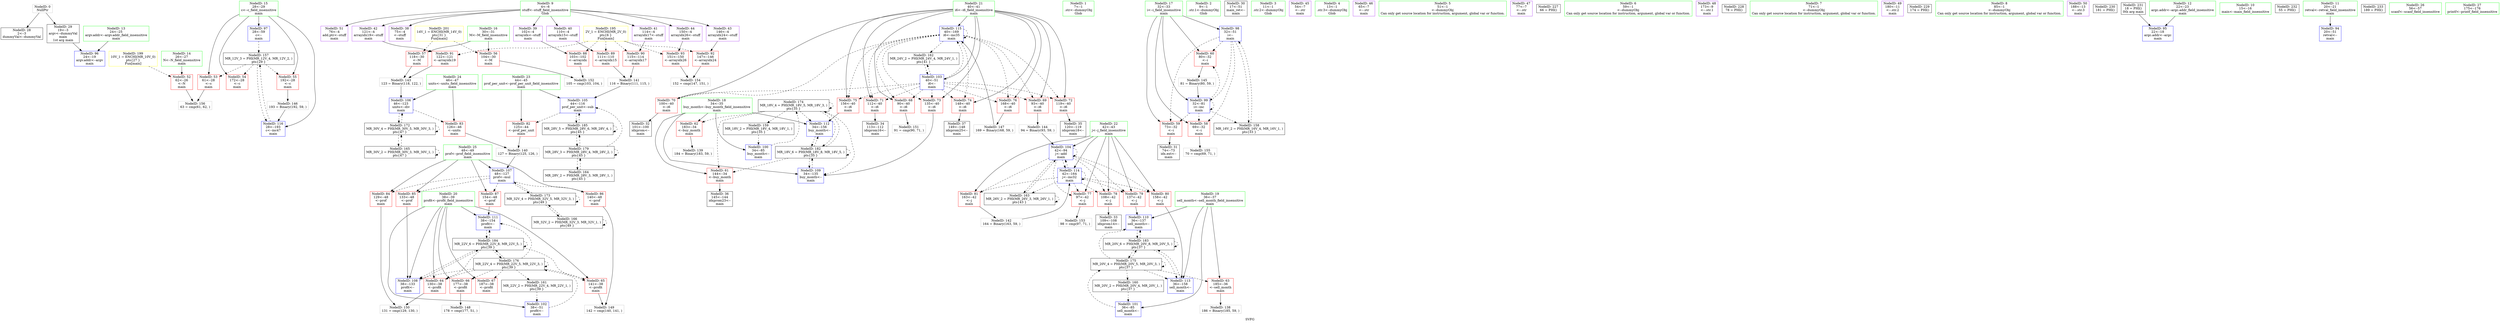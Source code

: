 digraph "SVFG" {
	label="SVFG";

	Node0x55cb81999e00 [shape=record,color=grey,label="{NodeID: 0\nNullPtr}"];
	Node0x55cb81999e00 -> Node0x55cb819b8d60[style=solid];
	Node0x55cb81999e00 -> Node0x55cb819b8df0[style=solid];
	Node0x55cb819b9e30 [shape=record,color=blue,label="{NodeID: 97\n28\<--59\nc\<--\nmain\n}"];
	Node0x55cb819b9e30 -> Node0x55cb819c7a70[style=dashed];
	Node0x55cb819992d0 [shape=record,color=green,label="{NodeID: 14\n26\<--27\nN\<--N_field_insensitive\nmain\n}"];
	Node0x55cb819992d0 -> Node0x55cb819bb0c0[style=solid];
	Node0x55cb819be8e0 [shape=record,color=blue,label="{NodeID: 111\n38\<--154\nprofit\<--\nmain\n}"];
	Node0x55cb819be8e0 -> Node0x55cb819d0570[style=dashed];
	Node0x55cb819b8d60 [shape=record,color=black,label="{NodeID: 28\n2\<--3\ndummyVal\<--dummyVal\n}"];
	Node0x55cb819b9880 [shape=record,color=purple,label="{NodeID: 42\n121\<--4\narrayidx19\<--stuff\nmain\n}"];
	Node0x55cb819b9880 -> Node0x55cb819bd070[style=solid];
	Node0x55cb819c0ac0 [shape=record,color=grey,label="{NodeID: 139\n184 = Binary(183, 59, )\n}"];
	Node0x55cb819bb400 [shape=record,color=red,label="{NodeID: 56\n104\<--30\n\<--M\nmain\n}"];
	Node0x55cb819bb400 -> Node0x55cb819c1e40[style=solid];
	Node0x55cb819c1fc0 [shape=record,color=grey,label="{NodeID: 153\n98 = cmp(97, 71, )\n}"];
	Node0x55cb819bbf60 [shape=record,color=red,label="{NodeID: 70\n100\<--40\n\<--i6\nmain\n}"];
	Node0x55cb819bbf60 -> Node0x55cb819b9060[style=solid];
	Node0x55cb819bcac0 [shape=record,color=red,label="{NodeID: 84\n129\<--48\n\<--prof\nmain\n}"];
	Node0x55cb819bcac0 -> Node0x55cb819c1b40[style=solid];
	Node0x55cb81998fc0 [shape=record,color=green,label="{NodeID: 1\n7\<--1\n.str\<--dummyObj\nGlob }"];
	Node0x55cb819b9f00 [shape=record,color=blue,label="{NodeID: 98\n32\<--51\ni\<--\nmain\n}"];
	Node0x55cb819b9f00 -> Node0x55cb819bb5a0[style=dashed];
	Node0x55cb819b9f00 -> Node0x55cb819bb670[style=dashed];
	Node0x55cb819b9f00 -> Node0x55cb819bb740[style=dashed];
	Node0x55cb819b9f00 -> Node0x55cb819b9fd0[style=dashed];
	Node0x55cb819b9f00 -> Node0x55cb819c7f70[style=dashed];
	Node0x55cb819993a0 [shape=record,color=green,label="{NodeID: 15\n28\<--29\nc\<--c_field_insensitive\nmain\n}"];
	Node0x55cb819993a0 -> Node0x55cb819bb190[style=solid];
	Node0x55cb819993a0 -> Node0x55cb819bb260[style=solid];
	Node0x55cb819993a0 -> Node0x55cb819bb330[style=solid];
	Node0x55cb819993a0 -> Node0x55cb819b9e30[style=solid];
	Node0x55cb819993a0 -> Node0x55cb819becf0[style=solid];
	Node0x55cb819be380 [shape=record,color=yellow,style=double,label="{NodeID: 195\n2V_1 = ENCHI(MR_2V_0)\npts\{6 \}\nFun[main]}"];
	Node0x55cb819be380 -> Node0x55cb819bce00[style=dashed];
	Node0x55cb819be380 -> Node0x55cb819bced0[style=dashed];
	Node0x55cb819be380 -> Node0x55cb819bcfa0[style=dashed];
	Node0x55cb819be380 -> Node0x55cb819bd070[style=dashed];
	Node0x55cb819be380 -> Node0x55cb819bd140[style=dashed];
	Node0x55cb819be380 -> Node0x55cb819bd210[style=dashed];
	Node0x55cb819be9b0 [shape=record,color=blue,label="{NodeID: 112\n34\<--156\nbuy_month\<--\nmain\n}"];
	Node0x55cb819be9b0 -> Node0x55cb819cff80[style=dashed];
	Node0x55cb819b8df0 [shape=record,color=black,label="{NodeID: 29\n19\<--3\nargv\<--dummyVal\nmain\n1st arg main }"];
	Node0x55cb819b8df0 -> Node0x55cb819b9d60[style=solid];
	Node0x55cb819b9950 [shape=record,color=purple,label="{NodeID: 43\n146\<--4\narrayidx24\<--stuff\nmain\n}"];
	Node0x55cb819b9950 -> Node0x55cb819bd140[style=solid];
	Node0x55cb819c0c40 [shape=record,color=grey,label="{NodeID: 140\n127 = Binary(125, 126, )\n}"];
	Node0x55cb819c0c40 -> Node0x55cb819be5a0[style=solid];
	Node0x55cb819bb4d0 [shape=record,color=red,label="{NodeID: 57\n118\<--30\n\<--M\nmain\n}"];
	Node0x55cb819bb4d0 -> Node0x55cb819c10c0[style=solid];
	Node0x55cb819c2140 [shape=record,color=grey,label="{NodeID: 154\n152 = cmp(147, 151, )\n}"];
	Node0x55cb819bc030 [shape=record,color=red,label="{NodeID: 71\n112\<--40\n\<--i6\nmain\n}"];
	Node0x55cb819bc030 -> Node0x55cb819b9200[style=solid];
	Node0x55cb819bcb90 [shape=record,color=red,label="{NodeID: 85\n133\<--48\n\<--prof\nmain\n}"];
	Node0x55cb819bcb90 -> Node0x55cb819be670[style=solid];
	Node0x55cb8199a240 [shape=record,color=green,label="{NodeID: 2\n9\<--1\n.str.1\<--dummyObj\nGlob }"];
	Node0x55cb819cff80 [shape=record,color=black,label="{NodeID: 182\nMR_18V_6 = PHI(MR_18V_8, MR_18V_5, )\npts\{35 \}\n}"];
	Node0x55cb819cff80 -> Node0x55cb819bb810[style=dashed];
	Node0x55cb819cff80 -> Node0x55cb819be740[style=dashed];
	Node0x55cb819cff80 -> Node0x55cb819be9b0[style=dashed];
	Node0x55cb819cff80 -> Node0x55cb819ccf70[style=dashed];
	Node0x55cb819cff80 -> Node0x55cb819cff80[style=dashed];
	Node0x55cb819b9fd0 [shape=record,color=blue,label="{NodeID: 99\n32\<--81\ni\<--inc\nmain\n}"];
	Node0x55cb819b9fd0 -> Node0x55cb819bb5a0[style=dashed];
	Node0x55cb819b9fd0 -> Node0x55cb819bb670[style=dashed];
	Node0x55cb819b9fd0 -> Node0x55cb819bb740[style=dashed];
	Node0x55cb819b9fd0 -> Node0x55cb819b9fd0[style=dashed];
	Node0x55cb819b9fd0 -> Node0x55cb819c7f70[style=dashed];
	Node0x55cb819b8730 [shape=record,color=green,label="{NodeID: 16\n30\<--31\nM\<--M_field_insensitive\nmain\n}"];
	Node0x55cb819b8730 -> Node0x55cb819bb400[style=solid];
	Node0x55cb819b8730 -> Node0x55cb819bb4d0[style=solid];
	Node0x55cb819bea80 [shape=record,color=blue,label="{NodeID: 113\n36\<--158\nsell_month\<--\nmain\n}"];
	Node0x55cb819bea80 -> Node0x55cb819d0070[style=dashed];
	Node0x55cb819b8ec0 [shape=record,color=black,label="{NodeID: 30\n17\<--51\nmain_ret\<--\nmain\n}"];
	Node0x55cb819b9a20 [shape=record,color=purple,label="{NodeID: 44\n150\<--4\narrayidx26\<--stuff\nmain\n}"];
	Node0x55cb819b9a20 -> Node0x55cb819bd210[style=solid];
	Node0x55cb819c0dc0 [shape=record,color=grey,label="{NodeID: 141\n116 = Binary(111, 115, )\n}"];
	Node0x55cb819c0dc0 -> Node0x55cb819ba4b0[style=solid];
	Node0x55cb819bb5a0 [shape=record,color=red,label="{NodeID: 58\n69\<--32\n\<--i\nmain\n}"];
	Node0x55cb819bb5a0 -> Node0x55cb819c22c0[style=solid];
	Node0x55cb819c22c0 [shape=record,color=grey,label="{NodeID: 155\n70 = cmp(69, 71, )\n}"];
	Node0x55cb819bc100 [shape=record,color=red,label="{NodeID: 72\n119\<--40\n\<--i6\nmain\n}"];
	Node0x55cb819bc100 -> Node0x55cb819b92d0[style=solid];
	Node0x55cb819bcc60 [shape=record,color=red,label="{NodeID: 86\n140\<--48\n\<--prof\nmain\n}"];
	Node0x55cb819bcc60 -> Node0x55cb819c19c0[style=solid];
	Node0x55cb81998b70 [shape=record,color=green,label="{NodeID: 3\n11\<--1\n.str.2\<--dummyObj\nGlob }"];
	Node0x55cb819d0070 [shape=record,color=black,label="{NodeID: 183\nMR_20V_6 = PHI(MR_20V_8, MR_20V_5, )\npts\{37 \}\n}"];
	Node0x55cb819d0070 -> Node0x55cb819be810[style=dashed];
	Node0x55cb819d0070 -> Node0x55cb819bea80[style=dashed];
	Node0x55cb819d0070 -> Node0x55cb819cd470[style=dashed];
	Node0x55cb819d0070 -> Node0x55cb819d0070[style=dashed];
	Node0x55cb819ba0a0 [shape=record,color=blue,label="{NodeID: 100\n34\<--85\nbuy_month\<--\nmain\n}"];
	Node0x55cb819ba0a0 -> Node0x55cb819ccf70[style=dashed];
	Node0x55cb819b8800 [shape=record,color=green,label="{NodeID: 17\n32\<--33\ni\<--i_field_insensitive\nmain\n}"];
	Node0x55cb819b8800 -> Node0x55cb819bb5a0[style=solid];
	Node0x55cb819b8800 -> Node0x55cb819bb670[style=solid];
	Node0x55cb819b8800 -> Node0x55cb819bb740[style=solid];
	Node0x55cb819b8800 -> Node0x55cb819b9f00[style=solid];
	Node0x55cb819b8800 -> Node0x55cb819b9fd0[style=solid];
	Node0x55cb819beb50 [shape=record,color=blue,label="{NodeID: 114\n42\<--164\nj\<--inc32\nmain\n}"];
	Node0x55cb819beb50 -> Node0x55cb819bc510[style=dashed];
	Node0x55cb819beb50 -> Node0x55cb819bc5e0[style=dashed];
	Node0x55cb819beb50 -> Node0x55cb819bc6b0[style=dashed];
	Node0x55cb819beb50 -> Node0x55cb819bc780[style=dashed];
	Node0x55cb819beb50 -> Node0x55cb819bc850[style=dashed];
	Node0x55cb819beb50 -> Node0x55cb819ba3e0[style=dashed];
	Node0x55cb819beb50 -> Node0x55cb819beb50[style=dashed];
	Node0x55cb819beb50 -> Node0x55cb819c9870[style=dashed];
	Node0x55cb819b8f90 [shape=record,color=black,label="{NodeID: 31\n74\<--73\nidx.ext\<--\nmain\n}"];
	Node0x55cb819b9af0 [shape=record,color=purple,label="{NodeID: 45\n54\<--7\n\<--.str\nmain\n}"];
	Node0x55cb819c0f40 [shape=record,color=grey,label="{NodeID: 142\n164 = Binary(163, 59, )\n}"];
	Node0x55cb819c0f40 -> Node0x55cb819beb50[style=solid];
	Node0x55cb819bb670 [shape=record,color=red,label="{NodeID: 59\n73\<--32\n\<--i\nmain\n}"];
	Node0x55cb819bb670 -> Node0x55cb819b8f90[style=solid];
	Node0x55cb819c2440 [shape=record,color=grey,label="{NodeID: 156\n63 = cmp(61, 62, )\n}"];
	Node0x55cb819bc1d0 [shape=record,color=red,label="{NodeID: 73\n135\<--40\n\<--i6\nmain\n}"];
	Node0x55cb819bc1d0 -> Node0x55cb819be740[style=solid];
	Node0x55cb819bcd30 [shape=record,color=red,label="{NodeID: 87\n154\<--48\n\<--prof\nmain\n}"];
	Node0x55cb819bcd30 -> Node0x55cb819be8e0[style=solid];
	Node0x55cb81999c60 [shape=record,color=green,label="{NodeID: 4\n13\<--1\n.str.3\<--dummyObj\nGlob }"];
	Node0x55cb819d0570 [shape=record,color=black,label="{NodeID: 184\nMR_22V_6 = PHI(MR_22V_8, MR_22V_5, )\npts\{39 \}\n}"];
	Node0x55cb819d0570 -> Node0x55cb819bba80[style=dashed];
	Node0x55cb819d0570 -> Node0x55cb819bbb50[style=dashed];
	Node0x55cb819d0570 -> Node0x55cb819be670[style=dashed];
	Node0x55cb819d0570 -> Node0x55cb819be8e0[style=dashed];
	Node0x55cb819d0570 -> Node0x55cb819cd970[style=dashed];
	Node0x55cb819d0570 -> Node0x55cb819d0570[style=dashed];
	Node0x55cb819ba170 [shape=record,color=blue,label="{NodeID: 101\n36\<--85\nsell_month\<--\nmain\n}"];
	Node0x55cb819ba170 -> Node0x55cb819cd470[style=dashed];
	Node0x55cb8199a300 [shape=record,color=green,label="{NodeID: 18\n34\<--35\nbuy_month\<--buy_month_field_insensitive\nmain\n}"];
	Node0x55cb8199a300 -> Node0x55cb819bb810[style=solid];
	Node0x55cb8199a300 -> Node0x55cb819bb8e0[style=solid];
	Node0x55cb8199a300 -> Node0x55cb819ba0a0[style=solid];
	Node0x55cb8199a300 -> Node0x55cb819be740[style=solid];
	Node0x55cb8199a300 -> Node0x55cb819be9b0[style=solid];
	Node0x55cb819bec20 [shape=record,color=blue,label="{NodeID: 115\n40\<--169\ni6\<--inc35\nmain\n}"];
	Node0x55cb819bec20 -> Node0x55cb819bbdc0[style=dashed];
	Node0x55cb819bec20 -> Node0x55cb819bbe90[style=dashed];
	Node0x55cb819bec20 -> Node0x55cb819bbf60[style=dashed];
	Node0x55cb819bec20 -> Node0x55cb819bc030[style=dashed];
	Node0x55cb819bec20 -> Node0x55cb819bc100[style=dashed];
	Node0x55cb819bec20 -> Node0x55cb819bc1d0[style=dashed];
	Node0x55cb819bec20 -> Node0x55cb819bc2a0[style=dashed];
	Node0x55cb819bec20 -> Node0x55cb819bc370[style=dashed];
	Node0x55cb819bec20 -> Node0x55cb819bc440[style=dashed];
	Node0x55cb819bec20 -> Node0x55cb819bec20[style=dashed];
	Node0x55cb819bec20 -> Node0x55cb819c9370[style=dashed];
	Node0x55cb819b9060 [shape=record,color=black,label="{NodeID: 32\n101\<--100\nidxprom\<--\nmain\n}"];
	Node0x55cb819b9bc0 [shape=record,color=purple,label="{NodeID: 46\n65\<--7\n\<--.str\nmain\n}"];
	Node0x55cb819c10c0 [shape=record,color=grey,label="{NodeID: 143\n123 = Binary(118, 122, )\n}"];
	Node0x55cb819c10c0 -> Node0x55cb819be4d0[style=solid];
	Node0x55cb819bb740 [shape=record,color=red,label="{NodeID: 60\n80\<--32\n\<--i\nmain\n}"];
	Node0x55cb819bb740 -> Node0x55cb819c13c0[style=solid];
	Node0x55cb819c7a70 [shape=record,color=black,label="{NodeID: 157\nMR_12V_3 = PHI(MR_12V_4, MR_12V_2, )\npts\{29 \}\n}"];
	Node0x55cb819c7a70 -> Node0x55cb819bb190[style=dashed];
	Node0x55cb819c7a70 -> Node0x55cb819bb260[style=dashed];
	Node0x55cb819c7a70 -> Node0x55cb819bb330[style=dashed];
	Node0x55cb819c7a70 -> Node0x55cb819becf0[style=dashed];
	Node0x55cb819bc2a0 [shape=record,color=red,label="{NodeID: 74\n148\<--40\n\<--i6\nmain\n}"];
	Node0x55cb819bc2a0 -> Node0x55cb819b9470[style=solid];
	Node0x55cb819bce00 [shape=record,color=red,label="{NodeID: 88\n103\<--102\n\<--arrayidx\nmain\n}"];
	Node0x55cb819bce00 -> Node0x55cb819c1e40[style=solid];
	Node0x55cb81999cf0 [shape=record,color=green,label="{NodeID: 5\n51\<--1\n\<--dummyObj\nCan only get source location for instruction, argument, global var or function.}"];
	Node0x55cb819d0a70 [shape=record,color=black,label="{NodeID: 185\nMR_28V_5 = PHI(MR_28V_6, MR_28V_4, )\npts\{45 \}\n}"];
	Node0x55cb819d0a70 -> Node0x55cb819ba4b0[style=dashed];
	Node0x55cb819d0a70 -> Node0x55cb819ce870[style=dashed];
	Node0x55cb819d0a70 -> Node0x55cb819d0a70[style=dashed];
	Node0x55cb819ba240 [shape=record,color=blue,label="{NodeID: 102\n38\<--51\nprofit\<--\nmain\n}"];
	Node0x55cb819ba240 -> Node0x55cb819cd970[style=dashed];
	Node0x55cb8199a3d0 [shape=record,color=green,label="{NodeID: 19\n36\<--37\nsell_month\<--sell_month_field_insensitive\nmain\n}"];
	Node0x55cb8199a3d0 -> Node0x55cb819bb9b0[style=solid];
	Node0x55cb8199a3d0 -> Node0x55cb819ba170[style=solid];
	Node0x55cb8199a3d0 -> Node0x55cb819be810[style=solid];
	Node0x55cb8199a3d0 -> Node0x55cb819bea80[style=solid];
	Node0x55cb819d5a30 [shape=record,color=yellow,style=double,label="{NodeID: 199\n10V_1 = ENCHI(MR_10V_0)\npts\{27 \}\nFun[main]}"];
	Node0x55cb819d5a30 -> Node0x55cb819bb0c0[style=dashed];
	Node0x55cb819becf0 [shape=record,color=blue,label="{NodeID: 116\n28\<--193\nc\<--inc47\nmain\n}"];
	Node0x55cb819becf0 -> Node0x55cb819c7a70[style=dashed];
	Node0x55cb819b9130 [shape=record,color=black,label="{NodeID: 33\n109\<--108\nidxprom14\<--\nmain\n}"];
	Node0x55cb819b9c90 [shape=record,color=purple,label="{NodeID: 47\n77\<--7\n\<--.str\nmain\n}"];
	Node0x55cb817efcd0 [shape=record,color=black,label="{NodeID: 227\n66 = PHI()\n}"];
	Node0x55cb819c1240 [shape=record,color=grey,label="{NodeID: 144\n94 = Binary(93, 59, )\n}"];
	Node0x55cb819c1240 -> Node0x55cb819ba3e0[style=solid];
	Node0x55cb819bb810 [shape=record,color=red,label="{NodeID: 61\n144\<--34\n\<--buy_month\nmain\n}"];
	Node0x55cb819bb810 -> Node0x55cb819b93a0[style=solid];
	Node0x55cb819c7f70 [shape=record,color=black,label="{NodeID: 158\nMR_16V_2 = PHI(MR_16V_4, MR_16V_1, )\npts\{33 \}\n}"];
	Node0x55cb819c7f70 -> Node0x55cb819b9f00[style=dashed];
	Node0x55cb819bc370 [shape=record,color=red,label="{NodeID: 75\n156\<--40\n\<--i6\nmain\n}"];
	Node0x55cb819bc370 -> Node0x55cb819be9b0[style=solid];
	Node0x55cb819cc570 [shape=record,color=black,label="{NodeID: 172\nMR_30V_4 = PHI(MR_30V_5, MR_30V_3, )\npts\{47 \}\n}"];
	Node0x55cb819cc570 -> Node0x55cb819be4d0[style=dashed];
	Node0x55cb819cc570 -> Node0x55cb819ca270[style=dashed];
	Node0x55cb819cc570 -> Node0x55cb819cc570[style=dashed];
	Node0x55cb819bced0 [shape=record,color=red,label="{NodeID: 89\n111\<--110\n\<--arrayidx15\nmain\n}"];
	Node0x55cb819bced0 -> Node0x55cb819c0dc0[style=solid];
	Node0x55cb819b83b0 [shape=record,color=green,label="{NodeID: 6\n59\<--1\n\<--dummyObj\nCan only get source location for instruction, argument, global var or function.}"];
	Node0x55cb819ba310 [shape=record,color=blue,label="{NodeID: 103\n40\<--51\ni6\<--\nmain\n}"];
	Node0x55cb819ba310 -> Node0x55cb819bbdc0[style=dashed];
	Node0x55cb819ba310 -> Node0x55cb819bbe90[style=dashed];
	Node0x55cb819ba310 -> Node0x55cb819bbf60[style=dashed];
	Node0x55cb819ba310 -> Node0x55cb819bc030[style=dashed];
	Node0x55cb819ba310 -> Node0x55cb819bc100[style=dashed];
	Node0x55cb819ba310 -> Node0x55cb819bc1d0[style=dashed];
	Node0x55cb819ba310 -> Node0x55cb819bc2a0[style=dashed];
	Node0x55cb819ba310 -> Node0x55cb819bc370[style=dashed];
	Node0x55cb819ba310 -> Node0x55cb819bc440[style=dashed];
	Node0x55cb819ba310 -> Node0x55cb819bec20[style=dashed];
	Node0x55cb819ba310 -> Node0x55cb819c9370[style=dashed];
	Node0x55cb8199a4a0 [shape=record,color=green,label="{NodeID: 20\n38\<--39\nprofit\<--profit_field_insensitive\nmain\n}"];
	Node0x55cb8199a4a0 -> Node0x55cb819bba80[style=solid];
	Node0x55cb8199a4a0 -> Node0x55cb819bbb50[style=solid];
	Node0x55cb8199a4a0 -> Node0x55cb819bbc20[style=solid];
	Node0x55cb8199a4a0 -> Node0x55cb819bbcf0[style=solid];
	Node0x55cb8199a4a0 -> Node0x55cb819ba240[style=solid];
	Node0x55cb8199a4a0 -> Node0x55cb819be670[style=solid];
	Node0x55cb8199a4a0 -> Node0x55cb819be8e0[style=solid];
	Node0x55cb819b9200 [shape=record,color=black,label="{NodeID: 34\n113\<--112\nidxprom16\<--\nmain\n}"];
	Node0x55cb819bad80 [shape=record,color=purple,label="{NodeID: 48\n173\<--9\n\<--.str.1\nmain\n}"];
	Node0x55cb819e2d50 [shape=record,color=black,label="{NodeID: 228\n78 = PHI()\n}"];
	Node0x55cb819c13c0 [shape=record,color=grey,label="{NodeID: 145\n81 = Binary(80, 59, )\n}"];
	Node0x55cb819c13c0 -> Node0x55cb819b9fd0[style=solid];
	Node0x55cb819bb8e0 [shape=record,color=red,label="{NodeID: 62\n183\<--34\n\<--buy_month\nmain\n}"];
	Node0x55cb819bb8e0 -> Node0x55cb819c0ac0[style=solid];
	Node0x55cb819c8470 [shape=record,color=black,label="{NodeID: 159\nMR_18V_2 = PHI(MR_18V_4, MR_18V_1, )\npts\{35 \}\n}"];
	Node0x55cb819c8470 -> Node0x55cb819ba0a0[style=dashed];
	Node0x55cb819bc440 [shape=record,color=red,label="{NodeID: 76\n168\<--40\n\<--i6\nmain\n}"];
	Node0x55cb819bc440 -> Node0x55cb819c16c0[style=solid];
	Node0x55cb819cca70 [shape=record,color=black,label="{NodeID: 173\nMR_32V_4 = PHI(MR_32V_5, MR_32V_3, )\npts\{49 \}\n}"];
	Node0x55cb819cca70 -> Node0x55cb819be5a0[style=dashed];
	Node0x55cb819cca70 -> Node0x55cb819ca770[style=dashed];
	Node0x55cb819cca70 -> Node0x55cb819cca70[style=dashed];
	Node0x55cb819bcfa0 [shape=record,color=red,label="{NodeID: 90\n115\<--114\n\<--arrayidx17\nmain\n}"];
	Node0x55cb819bcfa0 -> Node0x55cb819c0dc0[style=solid];
	Node0x55cb819b8440 [shape=record,color=green,label="{NodeID: 7\n71\<--1\n\<--dummyObj\nCan only get source location for instruction, argument, global var or function.}"];
	Node0x55cb819ba3e0 [shape=record,color=blue,label="{NodeID: 104\n42\<--94\nj\<--add\nmain\n}"];
	Node0x55cb819ba3e0 -> Node0x55cb819bc510[style=dashed];
	Node0x55cb819ba3e0 -> Node0x55cb819bc5e0[style=dashed];
	Node0x55cb819ba3e0 -> Node0x55cb819bc6b0[style=dashed];
	Node0x55cb819ba3e0 -> Node0x55cb819bc780[style=dashed];
	Node0x55cb819ba3e0 -> Node0x55cb819bc850[style=dashed];
	Node0x55cb819ba3e0 -> Node0x55cb819ba3e0[style=dashed];
	Node0x55cb819ba3e0 -> Node0x55cb819beb50[style=dashed];
	Node0x55cb819ba3e0 -> Node0x55cb819c9870[style=dashed];
	Node0x55cb81999fa0 [shape=record,color=green,label="{NodeID: 21\n40\<--41\ni6\<--i6_field_insensitive\nmain\n}"];
	Node0x55cb81999fa0 -> Node0x55cb819bbdc0[style=solid];
	Node0x55cb81999fa0 -> Node0x55cb819bbe90[style=solid];
	Node0x55cb81999fa0 -> Node0x55cb819bbf60[style=solid];
	Node0x55cb81999fa0 -> Node0x55cb819bc030[style=solid];
	Node0x55cb81999fa0 -> Node0x55cb819bc100[style=solid];
	Node0x55cb81999fa0 -> Node0x55cb819bc1d0[style=solid];
	Node0x55cb81999fa0 -> Node0x55cb819bc2a0[style=solid];
	Node0x55cb81999fa0 -> Node0x55cb819bc370[style=solid];
	Node0x55cb81999fa0 -> Node0x55cb819bc440[style=solid];
	Node0x55cb81999fa0 -> Node0x55cb819ba310[style=solid];
	Node0x55cb81999fa0 -> Node0x55cb819bec20[style=solid];
	Node0x55cb819d5bf0 [shape=record,color=yellow,style=double,label="{NodeID: 201\n14V_1 = ENCHI(MR_14V_0)\npts\{31 \}\nFun[main]}"];
	Node0x55cb819d5bf0 -> Node0x55cb819bb400[style=dashed];
	Node0x55cb819d5bf0 -> Node0x55cb819bb4d0[style=dashed];
	Node0x55cb819b92d0 [shape=record,color=black,label="{NodeID: 35\n120\<--119\nidxprom18\<--\nmain\n}"];
	Node0x55cb819bae50 [shape=record,color=purple,label="{NodeID: 49\n180\<--11\n\<--.str.2\nmain\n}"];
	Node0x55cb819e2e50 [shape=record,color=black,label="{NodeID: 229\n174 = PHI()\n}"];
	Node0x55cb819c1540 [shape=record,color=grey,label="{NodeID: 146\n193 = Binary(192, 59, )\n}"];
	Node0x55cb819c1540 -> Node0x55cb819becf0[style=solid];
	Node0x55cb819bb9b0 [shape=record,color=red,label="{NodeID: 63\n185\<--36\n\<--sell_month\nmain\n}"];
	Node0x55cb819bb9b0 -> Node0x55cb819c0980[style=solid];
	Node0x55cb819c8970 [shape=record,color=black,label="{NodeID: 160\nMR_20V_2 = PHI(MR_20V_4, MR_20V_1, )\npts\{37 \}\n}"];
	Node0x55cb819c8970 -> Node0x55cb819ba170[style=dashed];
	Node0x55cb819bc510 [shape=record,color=red,label="{NodeID: 77\n97\<--42\n\<--j\nmain\n}"];
	Node0x55cb819bc510 -> Node0x55cb819c1fc0[style=solid];
	Node0x55cb819ccf70 [shape=record,color=black,label="{NodeID: 174\nMR_18V_4 = PHI(MR_18V_5, MR_18V_3, )\npts\{35 \}\n}"];
	Node0x55cb819ccf70 -> Node0x55cb819bb810[style=dashed];
	Node0x55cb819ccf70 -> Node0x55cb819bb8e0[style=dashed];
	Node0x55cb819ccf70 -> Node0x55cb819be740[style=dashed];
	Node0x55cb819ccf70 -> Node0x55cb819be9b0[style=dashed];
	Node0x55cb819ccf70 -> Node0x55cb819c8470[style=dashed];
	Node0x55cb819ccf70 -> Node0x55cb819ccf70[style=dashed];
	Node0x55cb819ccf70 -> Node0x55cb819cff80[style=dashed];
	Node0x55cb819bd070 [shape=record,color=red,label="{NodeID: 91\n122\<--121\n\<--arrayidx19\nmain\n}"];
	Node0x55cb819bd070 -> Node0x55cb819c10c0[style=solid];
	Node0x55cb8199a5a0 [shape=record,color=green,label="{NodeID: 8\n85\<--1\n\<--dummyObj\nCan only get source location for instruction, argument, global var or function.}"];
	Node0x55cb819ba4b0 [shape=record,color=blue,label="{NodeID: 105\n44\<--116\nprof_per_unit\<--sub\nmain\n}"];
	Node0x55cb819ba4b0 -> Node0x55cb819bc920[style=dashed];
	Node0x55cb819ba4b0 -> Node0x55cb819d0a70[style=dashed];
	Node0x55cb8199a070 [shape=record,color=green,label="{NodeID: 22\n42\<--43\nj\<--j_field_insensitive\nmain\n}"];
	Node0x55cb8199a070 -> Node0x55cb819bc510[style=solid];
	Node0x55cb8199a070 -> Node0x55cb819bc5e0[style=solid];
	Node0x55cb8199a070 -> Node0x55cb819bc6b0[style=solid];
	Node0x55cb8199a070 -> Node0x55cb819bc780[style=solid];
	Node0x55cb8199a070 -> Node0x55cb819bc850[style=solid];
	Node0x55cb8199a070 -> Node0x55cb819ba3e0[style=solid];
	Node0x55cb8199a070 -> Node0x55cb819beb50[style=solid];
	Node0x55cb819b93a0 [shape=record,color=black,label="{NodeID: 36\n145\<--144\nidxprom23\<--\nmain\n}"];
	Node0x55cb819baf20 [shape=record,color=purple,label="{NodeID: 50\n188\<--13\n\<--.str.3\nmain\n}"];
	Node0x55cb819e2f50 [shape=record,color=black,label="{NodeID: 230\n181 = PHI()\n}"];
	Node0x55cb819c16c0 [shape=record,color=grey,label="{NodeID: 147\n169 = Binary(168, 59, )\n}"];
	Node0x55cb819c16c0 -> Node0x55cb819bec20[style=solid];
	Node0x55cb819bba80 [shape=record,color=red,label="{NodeID: 64\n130\<--38\n\<--profit\nmain\n}"];
	Node0x55cb819bba80 -> Node0x55cb819c1b40[style=solid];
	Node0x55cb819c8e70 [shape=record,color=black,label="{NodeID: 161\nMR_22V_2 = PHI(MR_22V_4, MR_22V_1, )\npts\{39 \}\n}"];
	Node0x55cb819c8e70 -> Node0x55cb819ba240[style=dashed];
	Node0x55cb819bc5e0 [shape=record,color=red,label="{NodeID: 78\n108\<--42\n\<--j\nmain\n}"];
	Node0x55cb819bc5e0 -> Node0x55cb819b9130[style=solid];
	Node0x55cb819cd470 [shape=record,color=black,label="{NodeID: 175\nMR_20V_4 = PHI(MR_20V_5, MR_20V_3, )\npts\{37 \}\n}"];
	Node0x55cb819cd470 -> Node0x55cb819bb9b0[style=dashed];
	Node0x55cb819cd470 -> Node0x55cb819be810[style=dashed];
	Node0x55cb819cd470 -> Node0x55cb819bea80[style=dashed];
	Node0x55cb819cd470 -> Node0x55cb819c8970[style=dashed];
	Node0x55cb819cd470 -> Node0x55cb819cd470[style=dashed];
	Node0x55cb819cd470 -> Node0x55cb819d0070[style=dashed];
	Node0x55cb819bd140 [shape=record,color=red,label="{NodeID: 92\n147\<--146\n\<--arrayidx24\nmain\n}"];
	Node0x55cb819bd140 -> Node0x55cb819c2140[style=solid];
	Node0x55cb8199a630 [shape=record,color=green,label="{NodeID: 9\n4\<--6\nstuff\<--stuff_field_insensitive\nGlob }"];
	Node0x55cb8199a630 -> Node0x55cb819b9540[style=solid];
	Node0x55cb8199a630 -> Node0x55cb819b9610[style=solid];
	Node0x55cb8199a630 -> Node0x55cb819b96e0[style=solid];
	Node0x55cb8199a630 -> Node0x55cb819b97b0[style=solid];
	Node0x55cb8199a630 -> Node0x55cb819b9880[style=solid];
	Node0x55cb8199a630 -> Node0x55cb819b9950[style=solid];
	Node0x55cb8199a630 -> Node0x55cb819b9a20[style=solid];
	Node0x55cb8199a630 -> Node0x55cb819baff0[style=solid];
	Node0x55cb819be4d0 [shape=record,color=blue,label="{NodeID: 106\n46\<--123\nunits\<--div\nmain\n}"];
	Node0x55cb819be4d0 -> Node0x55cb819bc9f0[style=dashed];
	Node0x55cb819be4d0 -> Node0x55cb819cc570[style=dashed];
	Node0x55cb8199a140 [shape=record,color=green,label="{NodeID: 23\n44\<--45\nprof_per_unit\<--prof_per_unit_field_insensitive\nmain\n}"];
	Node0x55cb8199a140 -> Node0x55cb819bc920[style=solid];
	Node0x55cb8199a140 -> Node0x55cb819ba4b0[style=solid];
	Node0x55cb819b9470 [shape=record,color=black,label="{NodeID: 37\n149\<--148\nidxprom25\<--\nmain\n}"];
	Node0x55cb819baff0 [shape=record,color=purple,label="{NodeID: 51\n76\<--4\nadd.ptr\<--stuff\nmain\n}"];
	Node0x55cb819e3050 [shape=record,color=black,label="{NodeID: 231\n18 = PHI()\n0th arg main }"];
	Node0x55cb819e3050 -> Node0x55cb819bd3b0[style=solid];
	Node0x55cb819c1840 [shape=record,color=grey,label="{NodeID: 148\n178 = cmp(177, 51, )\n}"];
	Node0x55cb819bbb50 [shape=record,color=red,label="{NodeID: 65\n141\<--38\n\<--profit\nmain\n}"];
	Node0x55cb819bbb50 -> Node0x55cb819c19c0[style=solid];
	Node0x55cb819c9370 [shape=record,color=black,label="{NodeID: 162\nMR_24V_2 = PHI(MR_24V_4, MR_24V_1, )\npts\{41 \}\n}"];
	Node0x55cb819c9370 -> Node0x55cb819ba310[style=dashed];
	Node0x55cb819bc6b0 [shape=record,color=red,label="{NodeID: 79\n137\<--42\n\<--j\nmain\n}"];
	Node0x55cb819bc6b0 -> Node0x55cb819be810[style=solid];
	Node0x55cb819cd970 [shape=record,color=black,label="{NodeID: 176\nMR_22V_4 = PHI(MR_22V_5, MR_22V_3, )\npts\{39 \}\n}"];
	Node0x55cb819cd970 -> Node0x55cb819bba80[style=dashed];
	Node0x55cb819cd970 -> Node0x55cb819bbb50[style=dashed];
	Node0x55cb819cd970 -> Node0x55cb819bbc20[style=dashed];
	Node0x55cb819cd970 -> Node0x55cb819bbcf0[style=dashed];
	Node0x55cb819cd970 -> Node0x55cb819be670[style=dashed];
	Node0x55cb819cd970 -> Node0x55cb819be8e0[style=dashed];
	Node0x55cb819cd970 -> Node0x55cb819c8e70[style=dashed];
	Node0x55cb819cd970 -> Node0x55cb819cd970[style=dashed];
	Node0x55cb819cd970 -> Node0x55cb819d0570[style=dashed];
	Node0x55cb819bd210 [shape=record,color=red,label="{NodeID: 93\n151\<--150\n\<--arrayidx26\nmain\n}"];
	Node0x55cb819bd210 -> Node0x55cb819c2140[style=solid];
	Node0x55cb81998cc0 [shape=record,color=green,label="{NodeID: 10\n15\<--16\nmain\<--main_field_insensitive\n}"];
	Node0x55cb819be5a0 [shape=record,color=blue,label="{NodeID: 107\n48\<--127\nprof\<--mul\nmain\n}"];
	Node0x55cb819be5a0 -> Node0x55cb819bcac0[style=dashed];
	Node0x55cb819be5a0 -> Node0x55cb819bcb90[style=dashed];
	Node0x55cb819be5a0 -> Node0x55cb819bcc60[style=dashed];
	Node0x55cb819be5a0 -> Node0x55cb819bcd30[style=dashed];
	Node0x55cb819be5a0 -> Node0x55cb819cca70[style=dashed];
	Node0x55cb8199a720 [shape=record,color=green,label="{NodeID: 24\n46\<--47\nunits\<--units_field_insensitive\nmain\n}"];
	Node0x55cb8199a720 -> Node0x55cb819bc9f0[style=solid];
	Node0x55cb8199a720 -> Node0x55cb819be4d0[style=solid];
	Node0x55cb819b9540 [shape=record,color=purple,label="{NodeID: 38\n75\<--4\n\<--stuff\nmain\n}"];
	Node0x55cb819bb0c0 [shape=record,color=red,label="{NodeID: 52\n62\<--26\n\<--N\nmain\n}"];
	Node0x55cb819bb0c0 -> Node0x55cb819c2440[style=solid];
	Node0x55cb819e38a0 [shape=record,color=black,label="{NodeID: 232\n55 = PHI()\n}"];
	Node0x55cb819c19c0 [shape=record,color=grey,label="{NodeID: 149\n142 = cmp(140, 141, )\n}"];
	Node0x55cb819bbc20 [shape=record,color=red,label="{NodeID: 66\n177\<--38\n\<--profit\nmain\n}"];
	Node0x55cb819bbc20 -> Node0x55cb819c1840[style=solid];
	Node0x55cb819c9870 [shape=record,color=black,label="{NodeID: 163\nMR_26V_2 = PHI(MR_26V_3, MR_26V_1, )\npts\{43 \}\n}"];
	Node0x55cb819c9870 -> Node0x55cb819ba3e0[style=dashed];
	Node0x55cb819c9870 -> Node0x55cb819c9870[style=dashed];
	Node0x55cb819bc780 [shape=record,color=red,label="{NodeID: 80\n158\<--42\n\<--j\nmain\n}"];
	Node0x55cb819bc780 -> Node0x55cb819bea80[style=solid];
	Node0x55cb819bd2e0 [shape=record,color=blue,label="{NodeID: 94\n20\<--51\nretval\<--\nmain\n}"];
	Node0x55cb81998d90 [shape=record,color=green,label="{NodeID: 11\n20\<--21\nretval\<--retval_field_insensitive\nmain\n}"];
	Node0x55cb81998d90 -> Node0x55cb819bd2e0[style=solid];
	Node0x55cb819be670 [shape=record,color=blue,label="{NodeID: 108\n38\<--133\nprofit\<--\nmain\n}"];
	Node0x55cb819be670 -> Node0x55cb819d0570[style=dashed];
	Node0x55cb8199a7f0 [shape=record,color=green,label="{NodeID: 25\n48\<--49\nprof\<--prof_field_insensitive\nmain\n}"];
	Node0x55cb8199a7f0 -> Node0x55cb819bcac0[style=solid];
	Node0x55cb8199a7f0 -> Node0x55cb819bcb90[style=solid];
	Node0x55cb8199a7f0 -> Node0x55cb819bcc60[style=solid];
	Node0x55cb8199a7f0 -> Node0x55cb819bcd30[style=solid];
	Node0x55cb8199a7f0 -> Node0x55cb819be5a0[style=solid];
	Node0x55cb819b9610 [shape=record,color=purple,label="{NodeID: 39\n102\<--4\narrayidx\<--stuff\nmain\n}"];
	Node0x55cb819b9610 -> Node0x55cb819bce00[style=solid];
	Node0x55cb819bb190 [shape=record,color=red,label="{NodeID: 53\n61\<--28\n\<--c\nmain\n}"];
	Node0x55cb819bb190 -> Node0x55cb819c2440[style=solid];
	Node0x55cb819e39a0 [shape=record,color=black,label="{NodeID: 233\n189 = PHI()\n}"];
	Node0x55cb819c1b40 [shape=record,color=grey,label="{NodeID: 150\n131 = cmp(129, 130, )\n}"];
	Node0x55cb819bbcf0 [shape=record,color=red,label="{NodeID: 67\n187\<--38\n\<--profit\nmain\n}"];
	Node0x55cb819c9d70 [shape=record,color=black,label="{NodeID: 164\nMR_28V_2 = PHI(MR_28V_3, MR_28V_1, )\npts\{45 \}\n}"];
	Node0x55cb819c9d70 -> Node0x55cb819ce870[style=dashed];
	Node0x55cb819bc850 [shape=record,color=red,label="{NodeID: 81\n163\<--42\n\<--j\nmain\n}"];
	Node0x55cb819bc850 -> Node0x55cb819c0f40[style=solid];
	Node0x55cb819bd3b0 [shape=record,color=blue,label="{NodeID: 95\n22\<--18\nargc.addr\<--argc\nmain\n}"];
	Node0x55cb819990b0 [shape=record,color=green,label="{NodeID: 12\n22\<--23\nargc.addr\<--argc.addr_field_insensitive\nmain\n}"];
	Node0x55cb819990b0 -> Node0x55cb819bd3b0[style=solid];
	Node0x55cb819be740 [shape=record,color=blue,label="{NodeID: 109\n34\<--135\nbuy_month\<--\nmain\n}"];
	Node0x55cb819be740 -> Node0x55cb819cff80[style=dashed];
	Node0x55cb8199a8c0 [shape=record,color=green,label="{NodeID: 26\n56\<--57\nscanf\<--scanf_field_insensitive\n}"];
	Node0x55cb819b96e0 [shape=record,color=purple,label="{NodeID: 40\n110\<--4\narrayidx15\<--stuff\nmain\n}"];
	Node0x55cb819b96e0 -> Node0x55cb819bced0[style=solid];
	Node0x55cb819bb260 [shape=record,color=red,label="{NodeID: 54\n172\<--28\n\<--c\nmain\n}"];
	Node0x55cb819c1cc0 [shape=record,color=grey,label="{NodeID: 151\n91 = cmp(90, 71, )\n}"];
	Node0x55cb819bbdc0 [shape=record,color=red,label="{NodeID: 68\n90\<--40\n\<--i6\nmain\n}"];
	Node0x55cb819bbdc0 -> Node0x55cb819c1cc0[style=solid];
	Node0x55cb819ca270 [shape=record,color=black,label="{NodeID: 165\nMR_30V_2 = PHI(MR_30V_3, MR_30V_1, )\npts\{47 \}\n}"];
	Node0x55cb819ca270 -> Node0x55cb819ca270[style=dashed];
	Node0x55cb819ca270 -> Node0x55cb819cc570[style=dashed];
	Node0x55cb819bc920 [shape=record,color=red,label="{NodeID: 82\n125\<--44\n\<--prof_per_unit\nmain\n}"];
	Node0x55cb819bc920 -> Node0x55cb819c0c40[style=solid];
	Node0x55cb819ce870 [shape=record,color=black,label="{NodeID: 179\nMR_28V_3 = PHI(MR_28V_4, MR_28V_2, )\npts\{45 \}\n}"];
	Node0x55cb819ce870 -> Node0x55cb819ba4b0[style=dashed];
	Node0x55cb819ce870 -> Node0x55cb819c9d70[style=dashed];
	Node0x55cb819ce870 -> Node0x55cb819ce870[style=dashed];
	Node0x55cb819ce870 -> Node0x55cb819d0a70[style=dashed];
	Node0x55cb819b9d60 [shape=record,color=blue,label="{NodeID: 96\n24\<--19\nargv.addr\<--argv\nmain\n}"];
	Node0x55cb81999180 [shape=record,color=green,label="{NodeID: 13\n24\<--25\nargv.addr\<--argv.addr_field_insensitive\nmain\n}"];
	Node0x55cb81999180 -> Node0x55cb819b9d60[style=solid];
	Node0x55cb819be810 [shape=record,color=blue,label="{NodeID: 110\n36\<--137\nsell_month\<--\nmain\n}"];
	Node0x55cb819be810 -> Node0x55cb819d0070[style=dashed];
	Node0x55cb819b8cd0 [shape=record,color=green,label="{NodeID: 27\n175\<--176\nprintf\<--printf_field_insensitive\n}"];
	Node0x55cb819b97b0 [shape=record,color=purple,label="{NodeID: 41\n114\<--4\narrayidx17\<--stuff\nmain\n}"];
	Node0x55cb819b97b0 -> Node0x55cb819bcfa0[style=solid];
	Node0x55cb819c0980 [shape=record,color=grey,label="{NodeID: 138\n186 = Binary(185, 59, )\n}"];
	Node0x55cb819bb330 [shape=record,color=red,label="{NodeID: 55\n192\<--28\n\<--c\nmain\n}"];
	Node0x55cb819bb330 -> Node0x55cb819c1540[style=solid];
	Node0x55cb819c1e40 [shape=record,color=grey,label="{NodeID: 152\n105 = cmp(103, 104, )\n}"];
	Node0x55cb819bbe90 [shape=record,color=red,label="{NodeID: 69\n93\<--40\n\<--i6\nmain\n}"];
	Node0x55cb819bbe90 -> Node0x55cb819c1240[style=solid];
	Node0x55cb819ca770 [shape=record,color=black,label="{NodeID: 166\nMR_32V_2 = PHI(MR_32V_3, MR_32V_1, )\npts\{49 \}\n}"];
	Node0x55cb819ca770 -> Node0x55cb819ca770[style=dashed];
	Node0x55cb819ca770 -> Node0x55cb819cca70[style=dashed];
	Node0x55cb819bc9f0 [shape=record,color=red,label="{NodeID: 83\n126\<--46\n\<--units\nmain\n}"];
	Node0x55cb819bc9f0 -> Node0x55cb819c0c40[style=solid];
}
